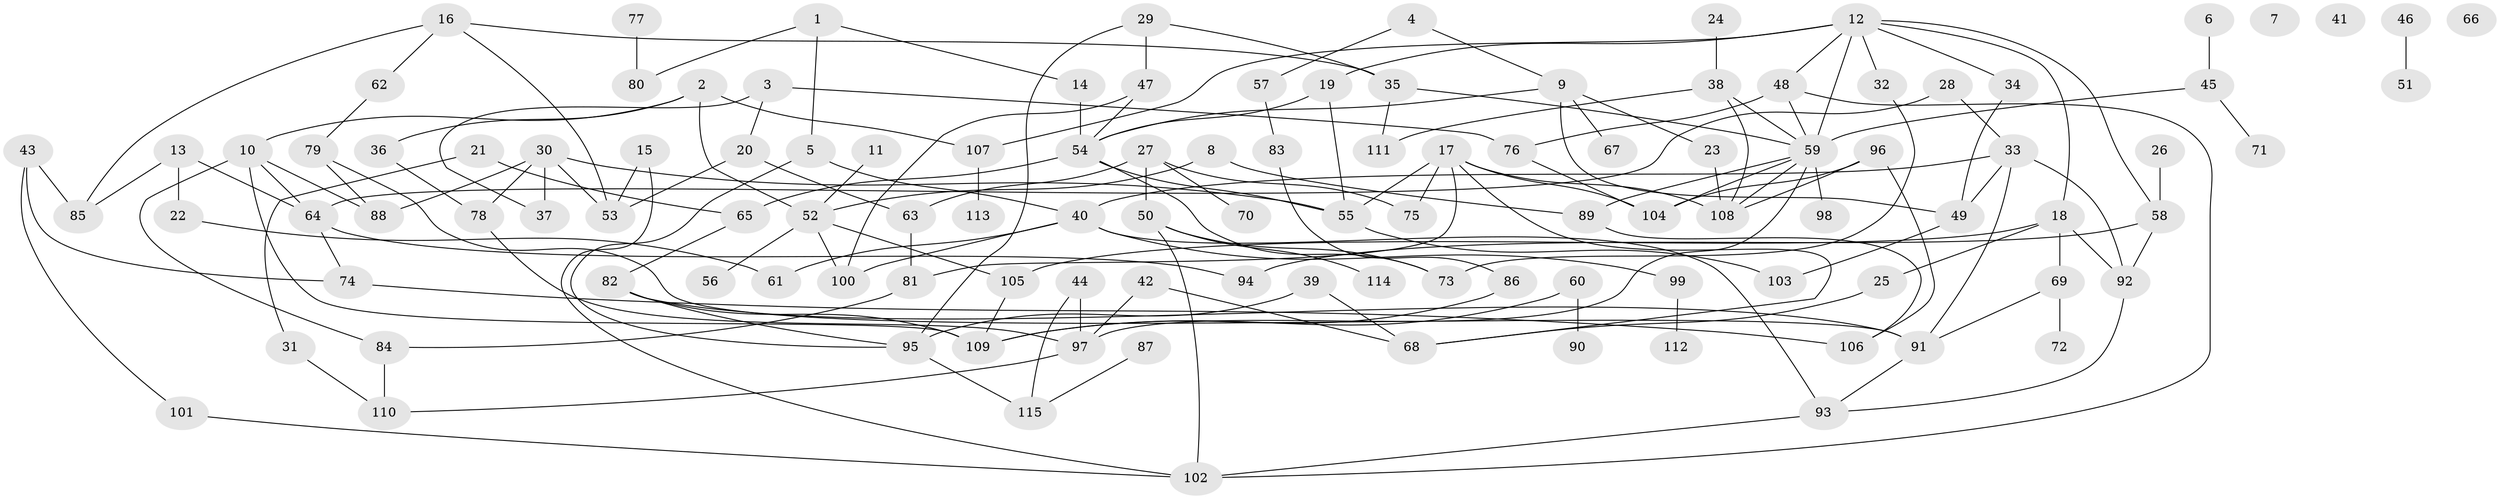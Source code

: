 // Generated by graph-tools (version 1.1) at 2025/33/03/09/25 02:33:37]
// undirected, 115 vertices, 168 edges
graph export_dot {
graph [start="1"]
  node [color=gray90,style=filled];
  1;
  2;
  3;
  4;
  5;
  6;
  7;
  8;
  9;
  10;
  11;
  12;
  13;
  14;
  15;
  16;
  17;
  18;
  19;
  20;
  21;
  22;
  23;
  24;
  25;
  26;
  27;
  28;
  29;
  30;
  31;
  32;
  33;
  34;
  35;
  36;
  37;
  38;
  39;
  40;
  41;
  42;
  43;
  44;
  45;
  46;
  47;
  48;
  49;
  50;
  51;
  52;
  53;
  54;
  55;
  56;
  57;
  58;
  59;
  60;
  61;
  62;
  63;
  64;
  65;
  66;
  67;
  68;
  69;
  70;
  71;
  72;
  73;
  74;
  75;
  76;
  77;
  78;
  79;
  80;
  81;
  82;
  83;
  84;
  85;
  86;
  87;
  88;
  89;
  90;
  91;
  92;
  93;
  94;
  95;
  96;
  97;
  98;
  99;
  100;
  101;
  102;
  103;
  104;
  105;
  106;
  107;
  108;
  109;
  110;
  111;
  112;
  113;
  114;
  115;
  1 -- 5;
  1 -- 14;
  1 -- 80;
  2 -- 10;
  2 -- 36;
  2 -- 52;
  2 -- 107;
  3 -- 20;
  3 -- 37;
  3 -- 76;
  4 -- 9;
  4 -- 57;
  5 -- 40;
  5 -- 95;
  6 -- 45;
  8 -- 52;
  8 -- 89;
  9 -- 23;
  9 -- 49;
  9 -- 54;
  9 -- 67;
  10 -- 64;
  10 -- 84;
  10 -- 88;
  10 -- 109;
  11 -- 52;
  12 -- 18;
  12 -- 19;
  12 -- 32;
  12 -- 34;
  12 -- 48;
  12 -- 58;
  12 -- 59;
  12 -- 107;
  13 -- 22;
  13 -- 64;
  13 -- 85;
  14 -- 54;
  15 -- 53;
  15 -- 102;
  16 -- 35;
  16 -- 53;
  16 -- 62;
  16 -- 85;
  17 -- 55;
  17 -- 68;
  17 -- 75;
  17 -- 81;
  17 -- 104;
  17 -- 108;
  18 -- 25;
  18 -- 69;
  18 -- 92;
  18 -- 105;
  19 -- 54;
  19 -- 55;
  20 -- 53;
  20 -- 63;
  21 -- 31;
  21 -- 65;
  22 -- 61;
  23 -- 108;
  24 -- 38;
  25 -- 68;
  26 -- 58;
  27 -- 50;
  27 -- 63;
  27 -- 70;
  27 -- 75;
  28 -- 33;
  28 -- 64;
  29 -- 35;
  29 -- 47;
  29 -- 95;
  30 -- 37;
  30 -- 53;
  30 -- 55;
  30 -- 78;
  30 -- 88;
  31 -- 110;
  32 -- 73;
  33 -- 40;
  33 -- 49;
  33 -- 91;
  33 -- 92;
  34 -- 49;
  35 -- 59;
  35 -- 111;
  36 -- 78;
  38 -- 59;
  38 -- 108;
  38 -- 111;
  39 -- 68;
  39 -- 95;
  40 -- 61;
  40 -- 93;
  40 -- 99;
  40 -- 100;
  42 -- 68;
  42 -- 97;
  43 -- 74;
  43 -- 85;
  43 -- 101;
  44 -- 97;
  44 -- 115;
  45 -- 59;
  45 -- 71;
  46 -- 51;
  47 -- 54;
  47 -- 100;
  48 -- 59;
  48 -- 76;
  48 -- 102;
  49 -- 103;
  50 -- 73;
  50 -- 102;
  50 -- 114;
  52 -- 56;
  52 -- 100;
  52 -- 105;
  54 -- 55;
  54 -- 65;
  54 -- 73;
  55 -- 103;
  57 -- 83;
  58 -- 92;
  58 -- 94;
  59 -- 89;
  59 -- 97;
  59 -- 98;
  59 -- 104;
  59 -- 108;
  60 -- 90;
  60 -- 109;
  62 -- 79;
  63 -- 81;
  64 -- 74;
  64 -- 94;
  65 -- 82;
  69 -- 72;
  69 -- 91;
  74 -- 106;
  76 -- 104;
  77 -- 80;
  78 -- 97;
  79 -- 88;
  79 -- 91;
  81 -- 84;
  82 -- 91;
  82 -- 95;
  82 -- 109;
  83 -- 86;
  84 -- 110;
  86 -- 109;
  87 -- 115;
  89 -- 106;
  91 -- 93;
  92 -- 93;
  93 -- 102;
  95 -- 115;
  96 -- 104;
  96 -- 106;
  96 -- 108;
  97 -- 110;
  99 -- 112;
  101 -- 102;
  105 -- 109;
  107 -- 113;
}
